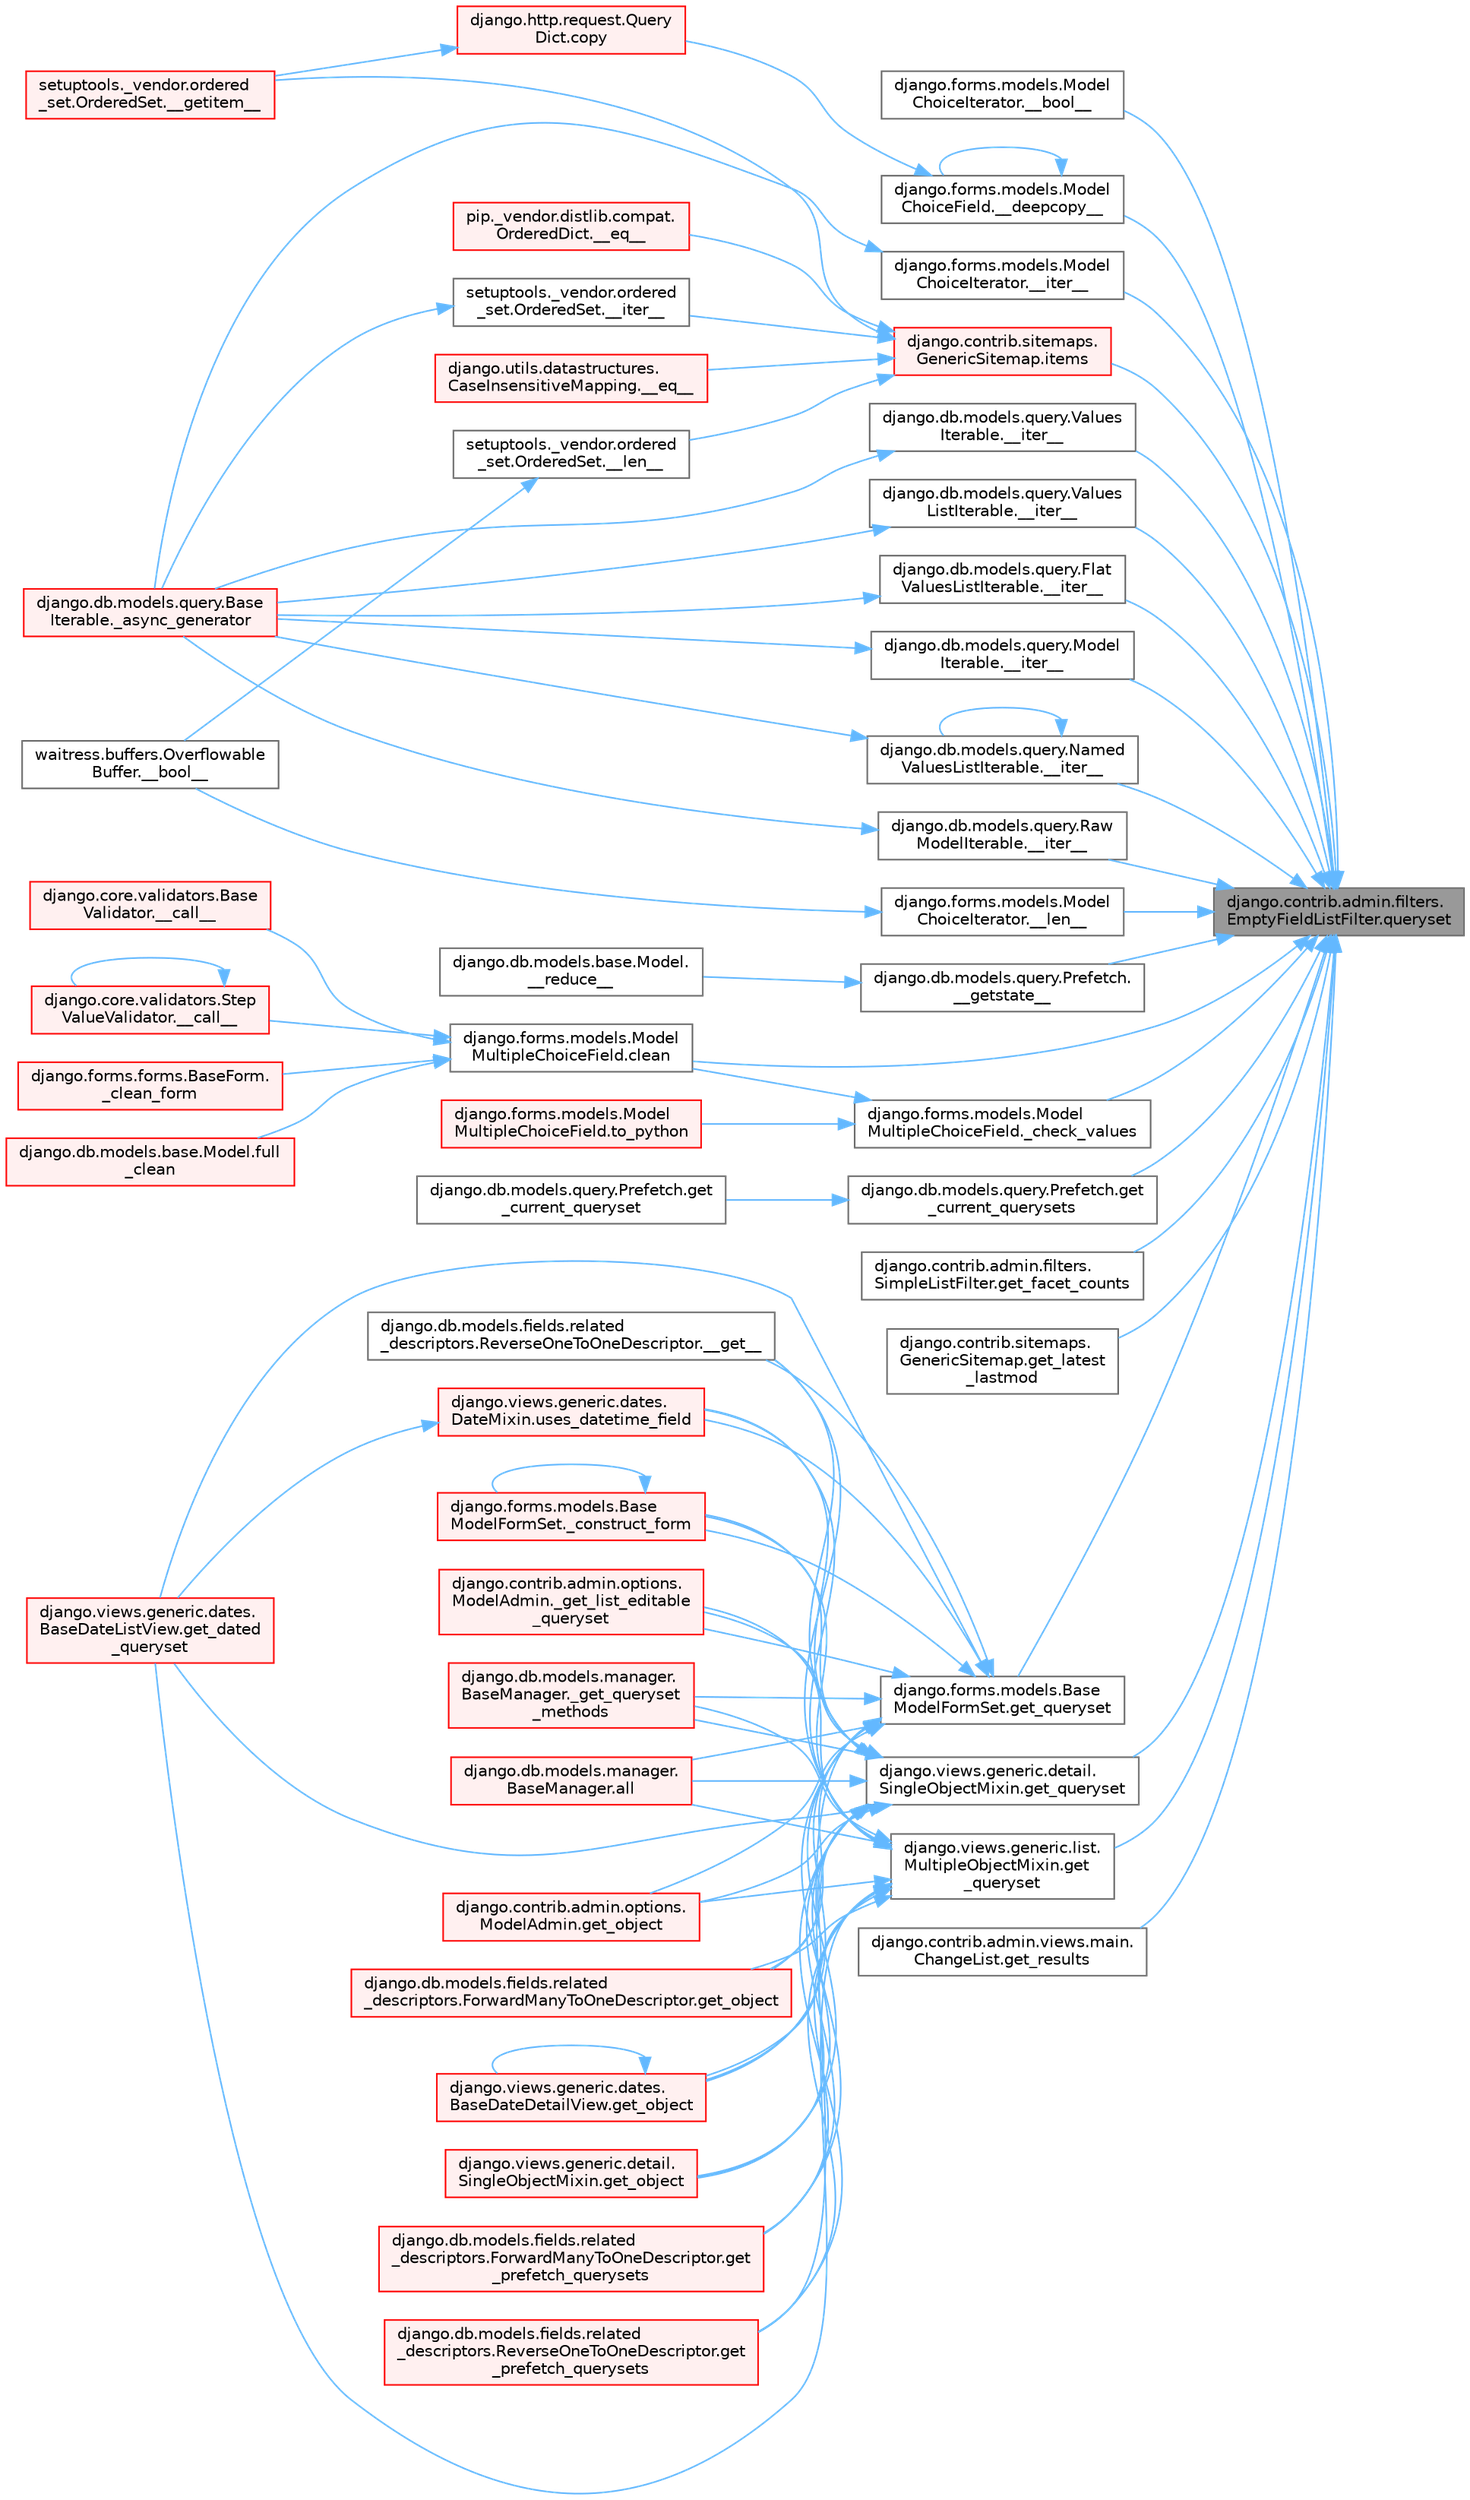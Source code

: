 digraph "django.contrib.admin.filters.EmptyFieldListFilter.queryset"
{
 // LATEX_PDF_SIZE
  bgcolor="transparent";
  edge [fontname=Helvetica,fontsize=10,labelfontname=Helvetica,labelfontsize=10];
  node [fontname=Helvetica,fontsize=10,shape=box,height=0.2,width=0.4];
  rankdir="RL";
  Node1 [id="Node000001",label="django.contrib.admin.filters.\lEmptyFieldListFilter.queryset",height=0.2,width=0.4,color="gray40", fillcolor="grey60", style="filled", fontcolor="black",tooltip=" "];
  Node1 -> Node2 [id="edge1_Node000001_Node000002",dir="back",color="steelblue1",style="solid",tooltip=" "];
  Node2 [id="Node000002",label="django.forms.models.Model\lChoiceIterator.__bool__",height=0.2,width=0.4,color="grey40", fillcolor="white", style="filled",URL="$classdjango_1_1forms_1_1models_1_1_model_choice_iterator.html#a89fd3b078b875ab1ce99e3c58cde1439",tooltip=" "];
  Node1 -> Node3 [id="edge2_Node000001_Node000003",dir="back",color="steelblue1",style="solid",tooltip=" "];
  Node3 [id="Node000003",label="django.forms.models.Model\lChoiceField.__deepcopy__",height=0.2,width=0.4,color="grey40", fillcolor="white", style="filled",URL="$classdjango_1_1forms_1_1models_1_1_model_choice_field.html#abd2fa8cea1a5c2384157f937fe11cac4",tooltip=" "];
  Node3 -> Node3 [id="edge3_Node000003_Node000003",dir="back",color="steelblue1",style="solid",tooltip=" "];
  Node3 -> Node4 [id="edge4_Node000003_Node000004",dir="back",color="steelblue1",style="solid",tooltip=" "];
  Node4 [id="Node000004",label="django.http.request.Query\lDict.copy",height=0.2,width=0.4,color="red", fillcolor="#FFF0F0", style="filled",URL="$classdjango_1_1http_1_1request_1_1_query_dict.html#ada9e4956e62868c5587b9ffde7b358b5",tooltip=" "];
  Node4 -> Node15 [id="edge5_Node000004_Node000015",dir="back",color="steelblue1",style="solid",tooltip=" "];
  Node15 [id="Node000015",label="setuptools._vendor.ordered\l_set.OrderedSet.__getitem__",height=0.2,width=0.4,color="red", fillcolor="#FFF0F0", style="filled",URL="$classsetuptools_1_1__vendor_1_1ordered__set_1_1_ordered_set.html#aaa8657c0e85788ac2555cc46176b060c",tooltip=" "];
  Node1 -> Node3180 [id="edge6_Node000001_Node003180",dir="back",color="steelblue1",style="solid",tooltip=" "];
  Node3180 [id="Node003180",label="django.db.models.query.Prefetch.\l__getstate__",height=0.2,width=0.4,color="grey40", fillcolor="white", style="filled",URL="$classdjango_1_1db_1_1models_1_1query_1_1_prefetch.html#ac107b3cdcb71d8305a2ce0867c565417",tooltip=" "];
  Node3180 -> Node972 [id="edge7_Node003180_Node000972",dir="back",color="steelblue1",style="solid",tooltip=" "];
  Node972 [id="Node000972",label="django.db.models.base.Model.\l__reduce__",height=0.2,width=0.4,color="grey40", fillcolor="white", style="filled",URL="$classdjango_1_1db_1_1models_1_1base_1_1_model.html#a3a79ef9c3e5da2fa6380eb9f57a24f23",tooltip=" "];
  Node1 -> Node3181 [id="edge8_Node000001_Node003181",dir="back",color="steelblue1",style="solid",tooltip=" "];
  Node3181 [id="Node003181",label="django.db.models.query.Flat\lValuesListIterable.__iter__",height=0.2,width=0.4,color="grey40", fillcolor="white", style="filled",URL="$classdjango_1_1db_1_1models_1_1query_1_1_flat_values_list_iterable.html#a87fd692b1540fbb379e845620cdef6ac",tooltip=" "];
  Node3181 -> Node68 [id="edge9_Node003181_Node000068",dir="back",color="steelblue1",style="solid",tooltip=" "];
  Node68 [id="Node000068",label="django.db.models.query.Base\lIterable._async_generator",height=0.2,width=0.4,color="red", fillcolor="#FFF0F0", style="filled",URL="$classdjango_1_1db_1_1models_1_1query_1_1_base_iterable.html#a3ecc2267976bc6628d1fe84d78355144",tooltip=" "];
  Node1 -> Node3182 [id="edge10_Node000001_Node003182",dir="back",color="steelblue1",style="solid",tooltip=" "];
  Node3182 [id="Node003182",label="django.db.models.query.Model\lIterable.__iter__",height=0.2,width=0.4,color="grey40", fillcolor="white", style="filled",URL="$classdjango_1_1db_1_1models_1_1query_1_1_model_iterable.html#a3e519cd64d8ae8862e13a7992560c783",tooltip=" "];
  Node3182 -> Node68 [id="edge11_Node003182_Node000068",dir="back",color="steelblue1",style="solid",tooltip=" "];
  Node1 -> Node3183 [id="edge12_Node000001_Node003183",dir="back",color="steelblue1",style="solid",tooltip=" "];
  Node3183 [id="Node003183",label="django.db.models.query.Named\lValuesListIterable.__iter__",height=0.2,width=0.4,color="grey40", fillcolor="white", style="filled",URL="$classdjango_1_1db_1_1models_1_1query_1_1_named_values_list_iterable.html#a7af16c14b0718898c7956bbfe7451ede",tooltip=" "];
  Node3183 -> Node3183 [id="edge13_Node003183_Node003183",dir="back",color="steelblue1",style="solid",tooltip=" "];
  Node3183 -> Node68 [id="edge14_Node003183_Node000068",dir="back",color="steelblue1",style="solid",tooltip=" "];
  Node1 -> Node3184 [id="edge15_Node000001_Node003184",dir="back",color="steelblue1",style="solid",tooltip=" "];
  Node3184 [id="Node003184",label="django.db.models.query.Raw\lModelIterable.__iter__",height=0.2,width=0.4,color="grey40", fillcolor="white", style="filled",URL="$classdjango_1_1db_1_1models_1_1query_1_1_raw_model_iterable.html#a0c6683d1412ecbab61aa6868046a482a",tooltip=" "];
  Node3184 -> Node68 [id="edge16_Node003184_Node000068",dir="back",color="steelblue1",style="solid",tooltip=" "];
  Node1 -> Node3185 [id="edge17_Node000001_Node003185",dir="back",color="steelblue1",style="solid",tooltip=" "];
  Node3185 [id="Node003185",label="django.db.models.query.Values\lIterable.__iter__",height=0.2,width=0.4,color="grey40", fillcolor="white", style="filled",URL="$classdjango_1_1db_1_1models_1_1query_1_1_values_iterable.html#aa50c2f3e0a4b3a8790d454ea0eb84f74",tooltip=" "];
  Node3185 -> Node68 [id="edge18_Node003185_Node000068",dir="back",color="steelblue1",style="solid",tooltip=" "];
  Node1 -> Node3186 [id="edge19_Node000001_Node003186",dir="back",color="steelblue1",style="solid",tooltip=" "];
  Node3186 [id="Node003186",label="django.db.models.query.Values\lListIterable.__iter__",height=0.2,width=0.4,color="grey40", fillcolor="white", style="filled",URL="$classdjango_1_1db_1_1models_1_1query_1_1_values_list_iterable.html#a8daec83d786b821e4ad1aa8ea7966136",tooltip=" "];
  Node3186 -> Node68 [id="edge20_Node003186_Node000068",dir="back",color="steelblue1",style="solid",tooltip=" "];
  Node1 -> Node1321 [id="edge21_Node000001_Node001321",dir="back",color="steelblue1",style="solid",tooltip=" "];
  Node1321 [id="Node001321",label="django.forms.models.Model\lChoiceIterator.__iter__",height=0.2,width=0.4,color="grey40", fillcolor="white", style="filled",URL="$classdjango_1_1forms_1_1models_1_1_model_choice_iterator.html#adbae24429e5b8e987c1525446b952636",tooltip=" "];
  Node1321 -> Node68 [id="edge22_Node001321_Node000068",dir="back",color="steelblue1",style="solid",tooltip=" "];
  Node1 -> Node1322 [id="edge23_Node000001_Node001322",dir="back",color="steelblue1",style="solid",tooltip=" "];
  Node1322 [id="Node001322",label="django.forms.models.Model\lChoiceIterator.__len__",height=0.2,width=0.4,color="grey40", fillcolor="white", style="filled",URL="$classdjango_1_1forms_1_1models_1_1_model_choice_iterator.html#a24d342f20338f2234b02e14b0ec19bd0",tooltip=" "];
  Node1322 -> Node117 [id="edge24_Node001322_Node000117",dir="back",color="steelblue1",style="solid",tooltip=" "];
  Node117 [id="Node000117",label="waitress.buffers.Overflowable\lBuffer.__bool__",height=0.2,width=0.4,color="grey40", fillcolor="white", style="filled",URL="$classwaitress_1_1buffers_1_1_overflowable_buffer.html#afb6d9eccdeea0e50b91f9281878e017a",tooltip=" "];
  Node1 -> Node3187 [id="edge25_Node000001_Node003187",dir="back",color="steelblue1",style="solid",tooltip=" "];
  Node3187 [id="Node003187",label="django.forms.models.Model\lMultipleChoiceField._check_values",height=0.2,width=0.4,color="grey40", fillcolor="white", style="filled",URL="$classdjango_1_1forms_1_1models_1_1_model_multiple_choice_field.html#ac14f39f89a4dc06de5875a0f749395e9",tooltip=" "];
  Node3187 -> Node2666 [id="edge26_Node003187_Node002666",dir="back",color="steelblue1",style="solid",tooltip=" "];
  Node2666 [id="Node002666",label="django.forms.models.Model\lMultipleChoiceField.clean",height=0.2,width=0.4,color="grey40", fillcolor="white", style="filled",URL="$classdjango_1_1forms_1_1models_1_1_model_multiple_choice_field.html#a1159ba842771d9d57ba17557c99a9a2b",tooltip=" "];
  Node2666 -> Node629 [id="edge27_Node002666_Node000629",dir="back",color="steelblue1",style="solid",tooltip=" "];
  Node629 [id="Node000629",label="django.core.validators.Base\lValidator.__call__",height=0.2,width=0.4,color="red", fillcolor="#FFF0F0", style="filled",URL="$classdjango_1_1core_1_1validators_1_1_base_validator.html#ac718256582df714e061c6b927e045d12",tooltip=" "];
  Node2666 -> Node630 [id="edge28_Node002666_Node000630",dir="back",color="steelblue1",style="solid",tooltip=" "];
  Node630 [id="Node000630",label="django.core.validators.Step\lValueValidator.__call__",height=0.2,width=0.4,color="red", fillcolor="#FFF0F0", style="filled",URL="$classdjango_1_1core_1_1validators_1_1_step_value_validator.html#aebdbf74fe74c5b999350df9c1852714c",tooltip=" "];
  Node630 -> Node630 [id="edge29_Node000630_Node000630",dir="back",color="steelblue1",style="solid",tooltip=" "];
  Node2666 -> Node631 [id="edge30_Node002666_Node000631",dir="back",color="steelblue1",style="solid",tooltip=" "];
  Node631 [id="Node000631",label="django.forms.forms.BaseForm.\l_clean_form",height=0.2,width=0.4,color="red", fillcolor="#FFF0F0", style="filled",URL="$classdjango_1_1forms_1_1forms_1_1_base_form.html#ae5eed108001c1a75985b75174fe23f1f",tooltip=" "];
  Node2666 -> Node632 [id="edge31_Node002666_Node000632",dir="back",color="steelblue1",style="solid",tooltip=" "];
  Node632 [id="Node000632",label="django.db.models.base.Model.full\l_clean",height=0.2,width=0.4,color="red", fillcolor="#FFF0F0", style="filled",URL="$classdjango_1_1db_1_1models_1_1base_1_1_model.html#a2e68bd042bd3e52b086f8838eeaa416f",tooltip=" "];
  Node3187 -> Node3188 [id="edge32_Node003187_Node003188",dir="back",color="steelblue1",style="solid",tooltip=" "];
  Node3188 [id="Node003188",label="django.forms.models.Model\lMultipleChoiceField.to_python",height=0.2,width=0.4,color="red", fillcolor="#FFF0F0", style="filled",URL="$classdjango_1_1forms_1_1models_1_1_model_multiple_choice_field.html#ac577ea122b8589b2a347220c14ef8c9d",tooltip=" "];
  Node1 -> Node2666 [id="edge33_Node000001_Node002666",dir="back",color="steelblue1",style="solid",tooltip=" "];
  Node1 -> Node3189 [id="edge34_Node000001_Node003189",dir="back",color="steelblue1",style="solid",tooltip=" "];
  Node3189 [id="Node003189",label="django.db.models.query.Prefetch.get\l_current_querysets",height=0.2,width=0.4,color="grey40", fillcolor="white", style="filled",URL="$classdjango_1_1db_1_1models_1_1query_1_1_prefetch.html#a4db8bae5c28449694497c7147bf14f6a",tooltip=" "];
  Node3189 -> Node3190 [id="edge35_Node003189_Node003190",dir="back",color="steelblue1",style="solid",tooltip=" "];
  Node3190 [id="Node003190",label="django.db.models.query.Prefetch.get\l_current_queryset",height=0.2,width=0.4,color="grey40", fillcolor="white", style="filled",URL="$classdjango_1_1db_1_1models_1_1query_1_1_prefetch.html#aa432fb079320da2a7d7be8e032e14c16",tooltip=" "];
  Node1 -> Node3097 [id="edge36_Node000001_Node003097",dir="back",color="steelblue1",style="solid",tooltip=" "];
  Node3097 [id="Node003097",label="django.contrib.admin.filters.\lSimpleListFilter.get_facet_counts",height=0.2,width=0.4,color="grey40", fillcolor="white", style="filled",URL="$classdjango_1_1contrib_1_1admin_1_1filters_1_1_simple_list_filter.html#a97fd984f5668670f0887f81c30f9fda7",tooltip=" "];
  Node1 -> Node3191 [id="edge37_Node000001_Node003191",dir="back",color="steelblue1",style="solid",tooltip=" "];
  Node3191 [id="Node003191",label="django.contrib.sitemaps.\lGenericSitemap.get_latest\l_lastmod",height=0.2,width=0.4,color="grey40", fillcolor="white", style="filled",URL="$classdjango_1_1contrib_1_1sitemaps_1_1_generic_sitemap.html#a2019ec054d6b0ff684b0688111c21873",tooltip=" "];
  Node1 -> Node3192 [id="edge38_Node000001_Node003192",dir="back",color="steelblue1",style="solid",tooltip=" "];
  Node3192 [id="Node003192",label="django.forms.models.Base\lModelFormSet.get_queryset",height=0.2,width=0.4,color="grey40", fillcolor="white", style="filled",URL="$classdjango_1_1forms_1_1models_1_1_base_model_form_set.html#adbf92e8bd967e15a87f0fa40d2826143",tooltip=" "];
  Node3192 -> Node2716 [id="edge39_Node003192_Node002716",dir="back",color="steelblue1",style="solid",tooltip=" "];
  Node2716 [id="Node002716",label="django.db.models.fields.related\l_descriptors.ReverseOneToOneDescriptor.__get__",height=0.2,width=0.4,color="grey40", fillcolor="white", style="filled",URL="$classdjango_1_1db_1_1models_1_1fields_1_1related__descriptors_1_1_reverse_one_to_one_descriptor.html#ad62c522f9bb4b91174a3437b3f978f6b",tooltip=" "];
  Node3192 -> Node762 [id="edge40_Node003192_Node000762",dir="back",color="steelblue1",style="solid",tooltip=" "];
  Node762 [id="Node000762",label="django.forms.models.Base\lModelFormSet._construct_form",height=0.2,width=0.4,color="red", fillcolor="#FFF0F0", style="filled",URL="$classdjango_1_1forms_1_1models_1_1_base_model_form_set.html#a2318f52c4f2963f7674c8e15e2f3c324",tooltip=" "];
  Node762 -> Node762 [id="edge41_Node000762_Node000762",dir="back",color="steelblue1",style="solid",tooltip=" "];
  Node3192 -> Node2717 [id="edge42_Node003192_Node002717",dir="back",color="steelblue1",style="solid",tooltip=" "];
  Node2717 [id="Node002717",label="django.contrib.admin.options.\lModelAdmin._get_list_editable\l_queryset",height=0.2,width=0.4,color="red", fillcolor="#FFF0F0", style="filled",URL="$classdjango_1_1contrib_1_1admin_1_1options_1_1_model_admin.html#ae453d8065f838cd81cab58bc5797fd99",tooltip=" "];
  Node3192 -> Node2718 [id="edge43_Node003192_Node002718",dir="back",color="steelblue1",style="solid",tooltip=" "];
  Node2718 [id="Node002718",label="django.db.models.manager.\lBaseManager._get_queryset\l_methods",height=0.2,width=0.4,color="red", fillcolor="#FFF0F0", style="filled",URL="$classdjango_1_1db_1_1models_1_1manager_1_1_base_manager.html#a7ef7be0dacbeaa96e518c225b954d2c4",tooltip=" "];
  Node3192 -> Node2720 [id="edge44_Node003192_Node002720",dir="back",color="steelblue1",style="solid",tooltip=" "];
  Node2720 [id="Node002720",label="django.db.models.manager.\lBaseManager.all",height=0.2,width=0.4,color="red", fillcolor="#FFF0F0", style="filled",URL="$classdjango_1_1db_1_1models_1_1manager_1_1_base_manager.html#a348dacddedfc163dc130f6c2620869b0",tooltip=" "];
  Node3192 -> Node2723 [id="edge45_Node003192_Node002723",dir="back",color="steelblue1",style="solid",tooltip=" "];
  Node2723 [id="Node002723",label="django.views.generic.dates.\lBaseDateListView.get_dated\l_queryset",height=0.2,width=0.4,color="red", fillcolor="#FFF0F0", style="filled",URL="$classdjango_1_1views_1_1generic_1_1dates_1_1_base_date_list_view.html#ad97300c63f99eef4ed95aa9d8f73520b",tooltip=" "];
  Node3192 -> Node2731 [id="edge46_Node003192_Node002731",dir="back",color="steelblue1",style="solid",tooltip=" "];
  Node2731 [id="Node002731",label="django.contrib.admin.options.\lModelAdmin.get_object",height=0.2,width=0.4,color="red", fillcolor="#FFF0F0", style="filled",URL="$classdjango_1_1contrib_1_1admin_1_1options_1_1_model_admin.html#ac7b9acc5607b931a130f004f73adcc6c",tooltip=" "];
  Node3192 -> Node2679 [id="edge47_Node003192_Node002679",dir="back",color="steelblue1",style="solid",tooltip=" "];
  Node2679 [id="Node002679",label="django.db.models.fields.related\l_descriptors.ForwardManyToOneDescriptor.get_object",height=0.2,width=0.4,color="red", fillcolor="#FFF0F0", style="filled",URL="$classdjango_1_1db_1_1models_1_1fields_1_1related__descriptors_1_1_forward_many_to_one_descriptor.html#a53e30c8b305a3998dd43c1e6357e4bc4",tooltip=" "];
  Node3192 -> Node2732 [id="edge48_Node003192_Node002732",dir="back",color="steelblue1",style="solid",tooltip=" "];
  Node2732 [id="Node002732",label="django.views.generic.dates.\lBaseDateDetailView.get_object",height=0.2,width=0.4,color="red", fillcolor="#FFF0F0", style="filled",URL="$classdjango_1_1views_1_1generic_1_1dates_1_1_base_date_detail_view.html#a7c08557dbbb8af87ec6f8fab884e6f5e",tooltip=" "];
  Node2732 -> Node2732 [id="edge49_Node002732_Node002732",dir="back",color="steelblue1",style="solid",tooltip=" "];
  Node3192 -> Node2733 [id="edge50_Node003192_Node002733",dir="back",color="steelblue1",style="solid",tooltip=" "];
  Node2733 [id="Node002733",label="django.views.generic.detail.\lSingleObjectMixin.get_object",height=0.2,width=0.4,color="red", fillcolor="#FFF0F0", style="filled",URL="$classdjango_1_1views_1_1generic_1_1detail_1_1_single_object_mixin.html#ab853f97e997d069a858d4bb5e93092ad",tooltip=" "];
  Node3192 -> Node2714 [id="edge51_Node003192_Node002714",dir="back",color="steelblue1",style="solid",tooltip=" "];
  Node2714 [id="Node002714",label="django.db.models.fields.related\l_descriptors.ForwardManyToOneDescriptor.get\l_prefetch_querysets",height=0.2,width=0.4,color="red", fillcolor="#FFF0F0", style="filled",URL="$classdjango_1_1db_1_1models_1_1fields_1_1related__descriptors_1_1_forward_many_to_one_descriptor.html#a9838765ed5b0cd8063af62a3590596b3",tooltip=" "];
  Node3192 -> Node2734 [id="edge52_Node003192_Node002734",dir="back",color="steelblue1",style="solid",tooltip=" "];
  Node2734 [id="Node002734",label="django.db.models.fields.related\l_descriptors.ReverseOneToOneDescriptor.get\l_prefetch_querysets",height=0.2,width=0.4,color="red", fillcolor="#FFF0F0", style="filled",URL="$classdjango_1_1db_1_1models_1_1fields_1_1related__descriptors_1_1_reverse_one_to_one_descriptor.html#a32881d523d9f0158510fcd0eaaa5e2a7",tooltip=" "];
  Node3192 -> Node2735 [id="edge53_Node003192_Node002735",dir="back",color="steelblue1",style="solid",tooltip=" "];
  Node2735 [id="Node002735",label="django.views.generic.dates.\lDateMixin.uses_datetime_field",height=0.2,width=0.4,color="red", fillcolor="#FFF0F0", style="filled",URL="$classdjango_1_1views_1_1generic_1_1dates_1_1_date_mixin.html#a1fb37f57858e32a16ec5b6328ae68adb",tooltip=" "];
  Node2735 -> Node2723 [id="edge54_Node002735_Node002723",dir="back",color="steelblue1",style="solid",tooltip=" "];
  Node1 -> Node3193 [id="edge55_Node000001_Node003193",dir="back",color="steelblue1",style="solid",tooltip=" "];
  Node3193 [id="Node003193",label="django.views.generic.detail.\lSingleObjectMixin.get_queryset",height=0.2,width=0.4,color="grey40", fillcolor="white", style="filled",URL="$classdjango_1_1views_1_1generic_1_1detail_1_1_single_object_mixin.html#a29e41db704214851315dd3e87c4d843e",tooltip=" "];
  Node3193 -> Node2716 [id="edge56_Node003193_Node002716",dir="back",color="steelblue1",style="solid",tooltip=" "];
  Node3193 -> Node762 [id="edge57_Node003193_Node000762",dir="back",color="steelblue1",style="solid",tooltip=" "];
  Node3193 -> Node2717 [id="edge58_Node003193_Node002717",dir="back",color="steelblue1",style="solid",tooltip=" "];
  Node3193 -> Node2718 [id="edge59_Node003193_Node002718",dir="back",color="steelblue1",style="solid",tooltip=" "];
  Node3193 -> Node2720 [id="edge60_Node003193_Node002720",dir="back",color="steelblue1",style="solid",tooltip=" "];
  Node3193 -> Node2723 [id="edge61_Node003193_Node002723",dir="back",color="steelblue1",style="solid",tooltip=" "];
  Node3193 -> Node2731 [id="edge62_Node003193_Node002731",dir="back",color="steelblue1",style="solid",tooltip=" "];
  Node3193 -> Node2679 [id="edge63_Node003193_Node002679",dir="back",color="steelblue1",style="solid",tooltip=" "];
  Node3193 -> Node2732 [id="edge64_Node003193_Node002732",dir="back",color="steelblue1",style="solid",tooltip=" "];
  Node3193 -> Node2733 [id="edge65_Node003193_Node002733",dir="back",color="steelblue1",style="solid",tooltip=" "];
  Node3193 -> Node2714 [id="edge66_Node003193_Node002714",dir="back",color="steelblue1",style="solid",tooltip=" "];
  Node3193 -> Node2734 [id="edge67_Node003193_Node002734",dir="back",color="steelblue1",style="solid",tooltip=" "];
  Node3193 -> Node2735 [id="edge68_Node003193_Node002735",dir="back",color="steelblue1",style="solid",tooltip=" "];
  Node1 -> Node3194 [id="edge69_Node000001_Node003194",dir="back",color="steelblue1",style="solid",tooltip=" "];
  Node3194 [id="Node003194",label="django.views.generic.list.\lMultipleObjectMixin.get\l_queryset",height=0.2,width=0.4,color="grey40", fillcolor="white", style="filled",URL="$classdjango_1_1views_1_1generic_1_1list_1_1_multiple_object_mixin.html#a7ceb7f310a7a0d7fedfb90f1f2b5c226",tooltip=" "];
  Node3194 -> Node2716 [id="edge70_Node003194_Node002716",dir="back",color="steelblue1",style="solid",tooltip=" "];
  Node3194 -> Node762 [id="edge71_Node003194_Node000762",dir="back",color="steelblue1",style="solid",tooltip=" "];
  Node3194 -> Node2717 [id="edge72_Node003194_Node002717",dir="back",color="steelblue1",style="solid",tooltip=" "];
  Node3194 -> Node2718 [id="edge73_Node003194_Node002718",dir="back",color="steelblue1",style="solid",tooltip=" "];
  Node3194 -> Node2720 [id="edge74_Node003194_Node002720",dir="back",color="steelblue1",style="solid",tooltip=" "];
  Node3194 -> Node2723 [id="edge75_Node003194_Node002723",dir="back",color="steelblue1",style="solid",tooltip=" "];
  Node3194 -> Node2731 [id="edge76_Node003194_Node002731",dir="back",color="steelblue1",style="solid",tooltip=" "];
  Node3194 -> Node2679 [id="edge77_Node003194_Node002679",dir="back",color="steelblue1",style="solid",tooltip=" "];
  Node3194 -> Node2732 [id="edge78_Node003194_Node002732",dir="back",color="steelblue1",style="solid",tooltip=" "];
  Node3194 -> Node2733 [id="edge79_Node003194_Node002733",dir="back",color="steelblue1",style="solid",tooltip=" "];
  Node3194 -> Node2714 [id="edge80_Node003194_Node002714",dir="back",color="steelblue1",style="solid",tooltip=" "];
  Node3194 -> Node2734 [id="edge81_Node003194_Node002734",dir="back",color="steelblue1",style="solid",tooltip=" "];
  Node3194 -> Node2735 [id="edge82_Node003194_Node002735",dir="back",color="steelblue1",style="solid",tooltip=" "];
  Node1 -> Node3195 [id="edge83_Node000001_Node003195",dir="back",color="steelblue1",style="solid",tooltip=" "];
  Node3195 [id="Node003195",label="django.contrib.admin.views.main.\lChangeList.get_results",height=0.2,width=0.4,color="grey40", fillcolor="white", style="filled",URL="$classdjango_1_1contrib_1_1admin_1_1views_1_1main_1_1_change_list.html#a21b4360b91dbdec953f912d13bdeb921",tooltip=" "];
  Node1 -> Node3196 [id="edge84_Node000001_Node003196",dir="back",color="steelblue1",style="solid",tooltip=" "];
  Node3196 [id="Node003196",label="django.contrib.sitemaps.\lGenericSitemap.items",height=0.2,width=0.4,color="red", fillcolor="#FFF0F0", style="filled",URL="$classdjango_1_1contrib_1_1sitemaps_1_1_generic_sitemap.html#aa9a783f805f1e9a27a75a4eee86e1837",tooltip=" "];
  Node3196 -> Node3197 [id="edge85_Node003196_Node003197",dir="back",color="steelblue1",style="solid",tooltip=" "];
  Node3197 [id="Node003197",label="django.utils.datastructures.\lCaseInsensitiveMapping.__eq__",height=0.2,width=0.4,color="red", fillcolor="#FFF0F0", style="filled",URL="$classdjango_1_1utils_1_1datastructures_1_1_case_insensitive_mapping.html#a69618a78471c9326ffcbf5af4c33bd1a",tooltip=" "];
  Node3196 -> Node3198 [id="edge86_Node003196_Node003198",dir="back",color="steelblue1",style="solid",tooltip=" "];
  Node3198 [id="Node003198",label="pip._vendor.distlib.compat.\lOrderedDict.__eq__",height=0.2,width=0.4,color="red", fillcolor="#FFF0F0", style="filled",URL="$classpip_1_1__vendor_1_1distlib_1_1compat_1_1_ordered_dict.html#a83b4a14d5e269c91b2dcd15ac2fc83a8",tooltip=" "];
  Node3196 -> Node15 [id="edge87_Node003196_Node000015",dir="back",color="steelblue1",style="solid",tooltip=" "];
  Node3196 -> Node3199 [id="edge88_Node003196_Node003199",dir="back",color="steelblue1",style="solid",tooltip=" "];
  Node3199 [id="Node003199",label="setuptools._vendor.ordered\l_set.OrderedSet.__iter__",height=0.2,width=0.4,color="grey40", fillcolor="white", style="filled",URL="$classsetuptools_1_1__vendor_1_1ordered__set_1_1_ordered_set.html#ac9b71477e101c03a68acd73186086224",tooltip=" "];
  Node3199 -> Node68 [id="edge89_Node003199_Node000068",dir="back",color="steelblue1",style="solid",tooltip=" "];
  Node3196 -> Node3200 [id="edge90_Node003196_Node003200",dir="back",color="steelblue1",style="solid",tooltip=" "];
  Node3200 [id="Node003200",label="setuptools._vendor.ordered\l_set.OrderedSet.__len__",height=0.2,width=0.4,color="grey40", fillcolor="white", style="filled",URL="$classsetuptools_1_1__vendor_1_1ordered__set_1_1_ordered_set.html#a9d6fda655ebb14849210009e5a0d1a47",tooltip=" "];
  Node3200 -> Node117 [id="edge91_Node003200_Node000117",dir="back",color="steelblue1",style="solid",tooltip=" "];
}
